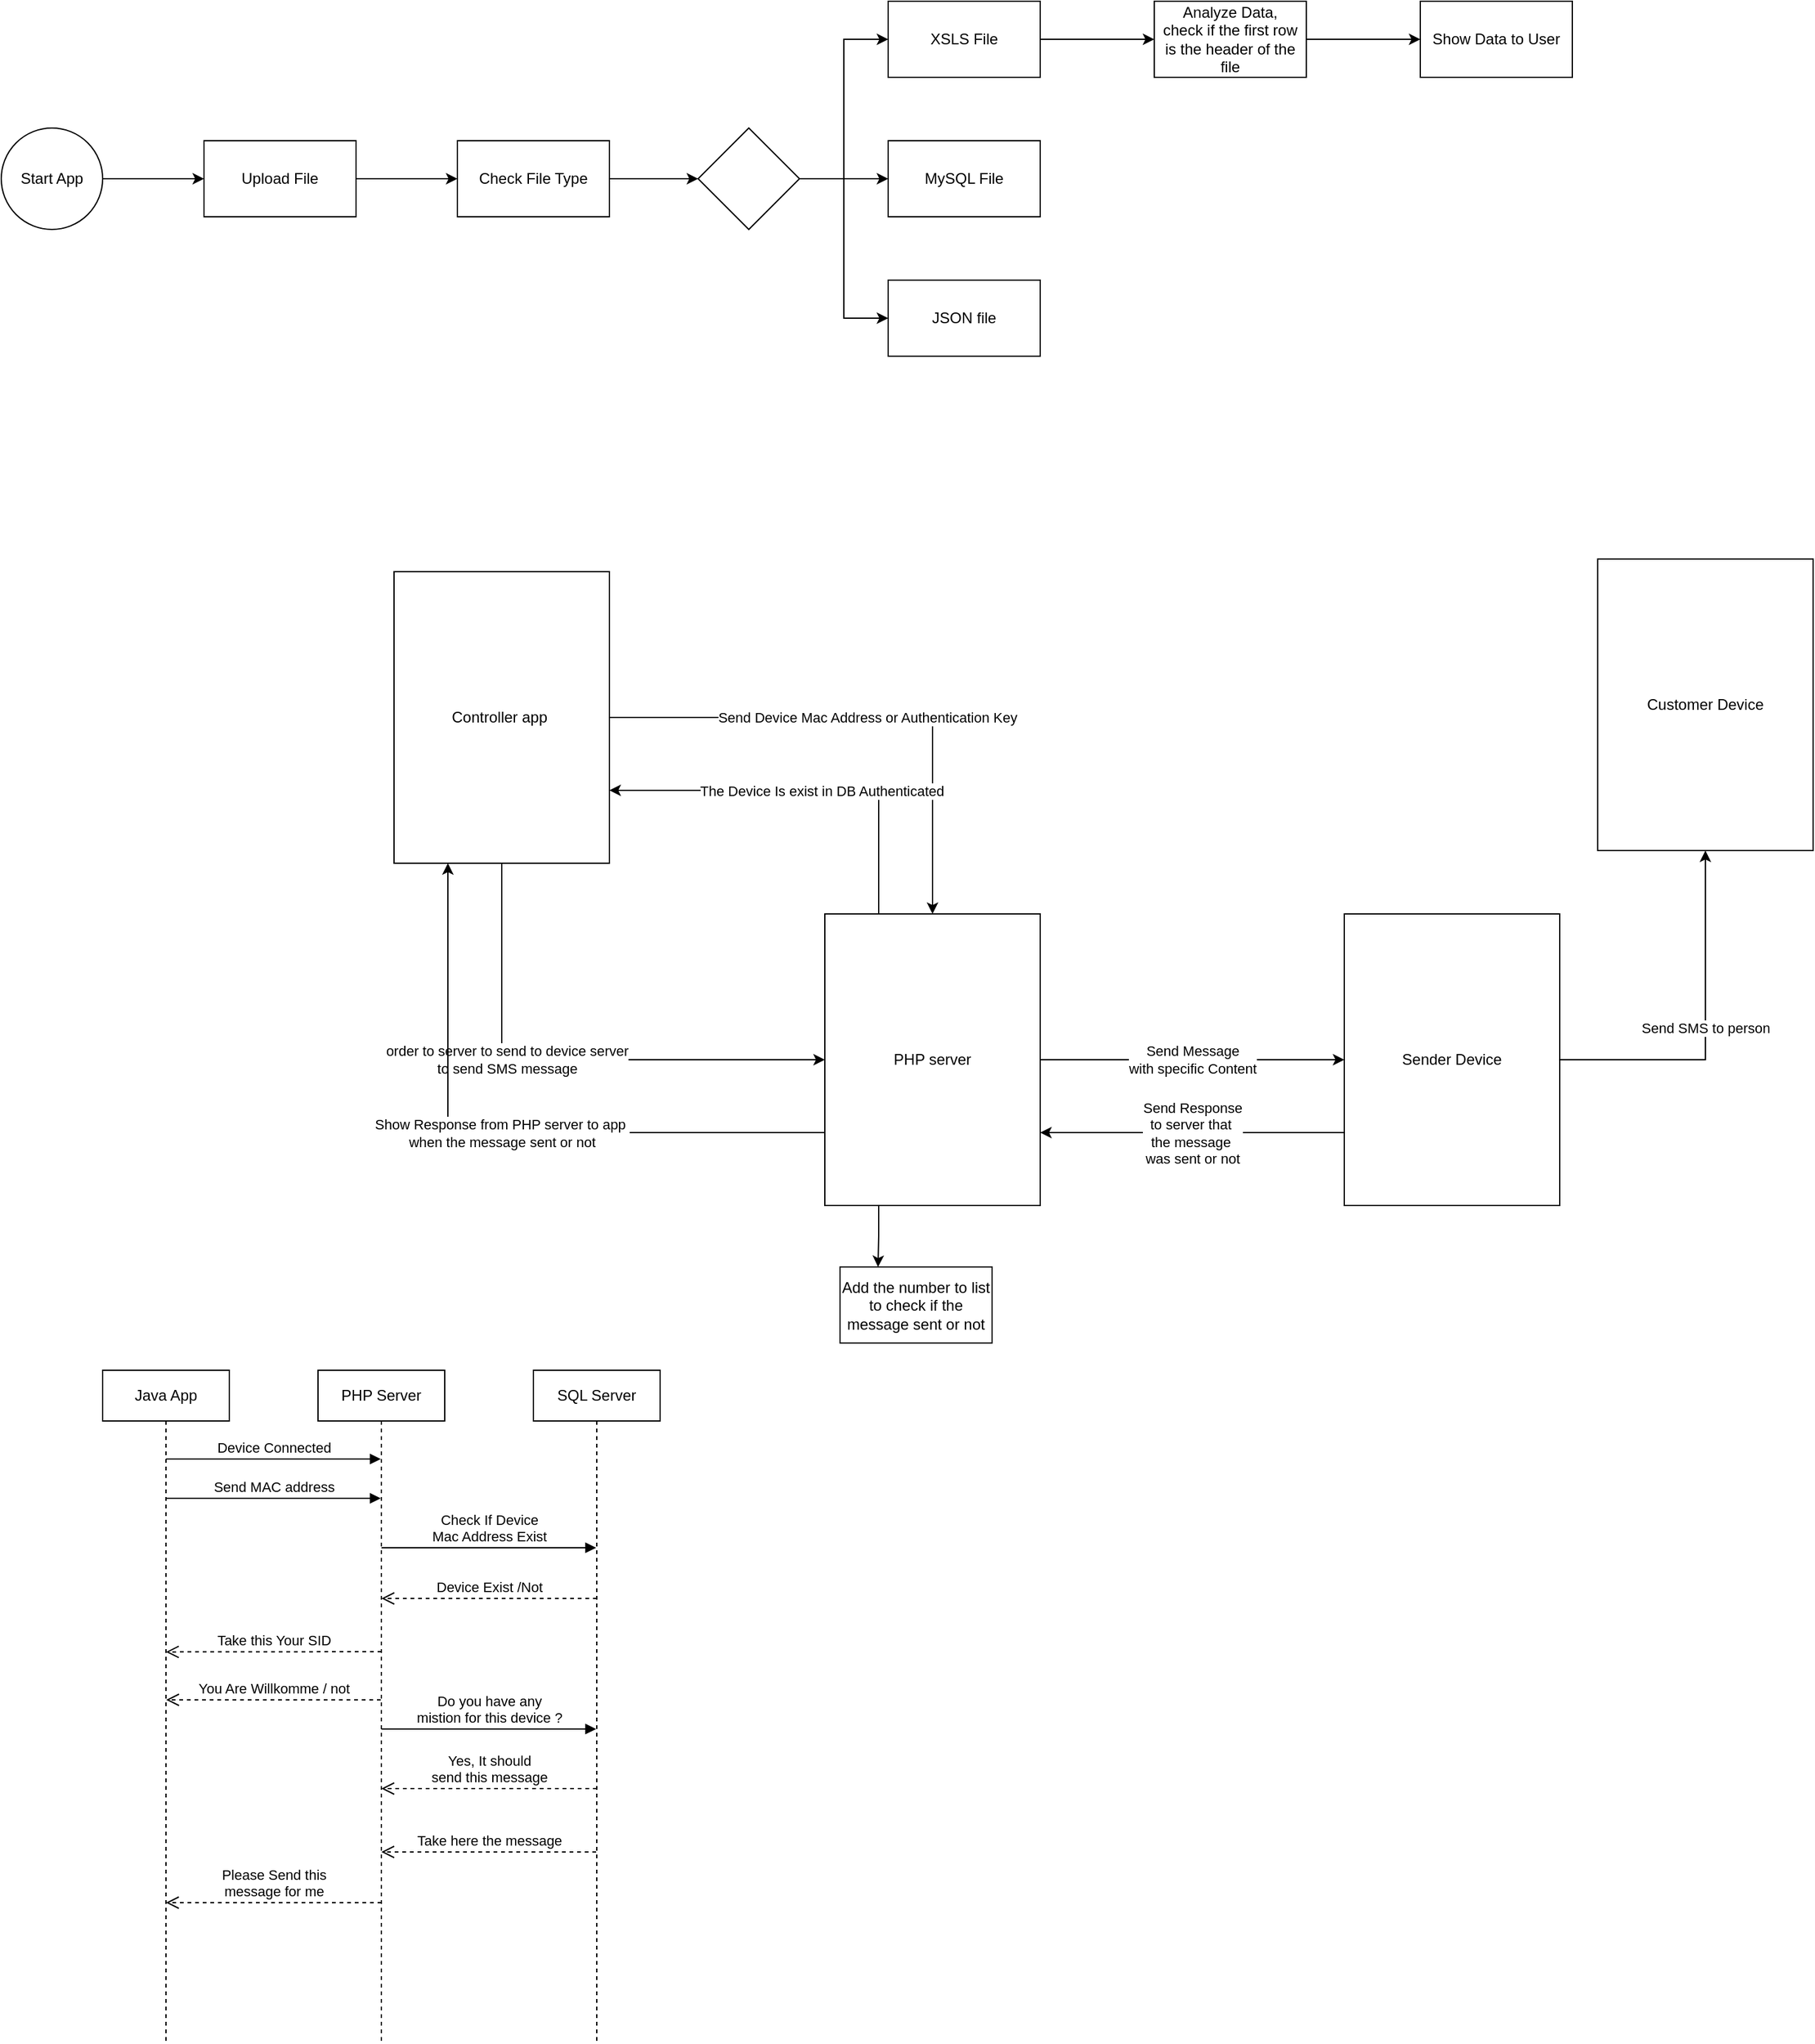 <mxfile version="10.8.6" type="device"><diagram id="ASufVVvdaz6eXOmfWLm8" name="Use Case"><mxGraphModel dx="961" dy="585" grid="1" gridSize="10" guides="1" tooltips="1" connect="1" arrows="1" fold="1" page="1" pageScale="1" pageWidth="1654" pageHeight="1169" math="0" shadow="0"><root><mxCell id="0"/><mxCell id="1" parent="0"/><mxCell id="_RUrbbb4bd1KrCSumFXz-15" style="edgeStyle=orthogonalEdgeStyle;rounded=0;orthogonalLoop=1;jettySize=auto;html=1;exitX=1;exitY=0.5;exitDx=0;exitDy=0;entryX=0;entryY=0.5;entryDx=0;entryDy=0;" parent="1" source="_RUrbbb4bd1KrCSumFXz-2" target="_RUrbbb4bd1KrCSumFXz-3" edge="1"><mxGeometry relative="1" as="geometry"/></mxCell><mxCell id="_RUrbbb4bd1KrCSumFXz-2" value="Start App" style="ellipse;whiteSpace=wrap;html=1;aspect=fixed;" parent="1" vertex="1"><mxGeometry x="90" y="200" width="80" height="80" as="geometry"/></mxCell><mxCell id="_RUrbbb4bd1KrCSumFXz-14" style="edgeStyle=orthogonalEdgeStyle;rounded=0;orthogonalLoop=1;jettySize=auto;html=1;exitX=1;exitY=0.5;exitDx=0;exitDy=0;entryX=0;entryY=0.5;entryDx=0;entryDy=0;" parent="1" source="_RUrbbb4bd1KrCSumFXz-3" target="_RUrbbb4bd1KrCSumFXz-4" edge="1"><mxGeometry relative="1" as="geometry"/></mxCell><mxCell id="_RUrbbb4bd1KrCSumFXz-3" value="Upload File" style="rounded=0;whiteSpace=wrap;html=1;" parent="1" vertex="1"><mxGeometry x="250" y="210" width="120" height="60" as="geometry"/></mxCell><mxCell id="_RUrbbb4bd1KrCSumFXz-16" style="edgeStyle=orthogonalEdgeStyle;rounded=0;orthogonalLoop=1;jettySize=auto;html=1;exitX=1;exitY=0.5;exitDx=0;exitDy=0;entryX=0;entryY=0.5;entryDx=0;entryDy=0;" parent="1" source="_RUrbbb4bd1KrCSumFXz-4" target="_RUrbbb4bd1KrCSumFXz-5" edge="1"><mxGeometry relative="1" as="geometry"/></mxCell><mxCell id="_RUrbbb4bd1KrCSumFXz-4" value="Check File Type" style="rounded=0;whiteSpace=wrap;html=1;" parent="1" vertex="1"><mxGeometry x="450" y="210" width="120" height="60" as="geometry"/></mxCell><mxCell id="_RUrbbb4bd1KrCSumFXz-7" style="edgeStyle=orthogonalEdgeStyle;rounded=0;orthogonalLoop=1;jettySize=auto;html=1;exitX=1;exitY=0.5;exitDx=0;exitDy=0;entryX=0;entryY=0.5;entryDx=0;entryDy=0;" parent="1" source="_RUrbbb4bd1KrCSumFXz-5" target="_RUrbbb4bd1KrCSumFXz-6" edge="1"><mxGeometry relative="1" as="geometry"/></mxCell><mxCell id="_RUrbbb4bd1KrCSumFXz-9" style="edgeStyle=orthogonalEdgeStyle;rounded=0;orthogonalLoop=1;jettySize=auto;html=1;exitX=1;exitY=0.5;exitDx=0;exitDy=0;entryX=0;entryY=0.5;entryDx=0;entryDy=0;" parent="1" source="_RUrbbb4bd1KrCSumFXz-5" target="_RUrbbb4bd1KrCSumFXz-8" edge="1"><mxGeometry relative="1" as="geometry"/></mxCell><mxCell id="_RUrbbb4bd1KrCSumFXz-11" style="edgeStyle=orthogonalEdgeStyle;rounded=0;orthogonalLoop=1;jettySize=auto;html=1;exitX=1;exitY=0.5;exitDx=0;exitDy=0;entryX=0;entryY=0.5;entryDx=0;entryDy=0;" parent="1" source="_RUrbbb4bd1KrCSumFXz-5" target="_RUrbbb4bd1KrCSumFXz-10" edge="1"><mxGeometry relative="1" as="geometry"/></mxCell><mxCell id="_RUrbbb4bd1KrCSumFXz-5" value="" style="rhombus;whiteSpace=wrap;html=1;" parent="1" vertex="1"><mxGeometry x="640" y="200" width="80" height="80" as="geometry"/></mxCell><mxCell id="_RUrbbb4bd1KrCSumFXz-13" style="edgeStyle=orthogonalEdgeStyle;rounded=0;orthogonalLoop=1;jettySize=auto;html=1;exitX=1;exitY=0.5;exitDx=0;exitDy=0;entryX=0;entryY=0.5;entryDx=0;entryDy=0;" parent="1" source="_RUrbbb4bd1KrCSumFXz-6" target="_RUrbbb4bd1KrCSumFXz-12" edge="1"><mxGeometry relative="1" as="geometry"/></mxCell><mxCell id="_RUrbbb4bd1KrCSumFXz-6" value="XSLS File" style="rounded=0;whiteSpace=wrap;html=1;" parent="1" vertex="1"><mxGeometry x="790" y="100" width="120" height="60" as="geometry"/></mxCell><mxCell id="_RUrbbb4bd1KrCSumFXz-8" value="MySQL File" style="rounded=0;whiteSpace=wrap;html=1;" parent="1" vertex="1"><mxGeometry x="790" y="210" width="120" height="60" as="geometry"/></mxCell><mxCell id="_RUrbbb4bd1KrCSumFXz-10" value="JSON file" style="rounded=0;whiteSpace=wrap;html=1;" parent="1" vertex="1"><mxGeometry x="790" y="320" width="120" height="60" as="geometry"/></mxCell><mxCell id="_RUrbbb4bd1KrCSumFXz-18" style="edgeStyle=orthogonalEdgeStyle;rounded=0;orthogonalLoop=1;jettySize=auto;html=1;exitX=1;exitY=0.5;exitDx=0;exitDy=0;entryX=0;entryY=0.5;entryDx=0;entryDy=0;" parent="1" source="_RUrbbb4bd1KrCSumFXz-12" target="_RUrbbb4bd1KrCSumFXz-17" edge="1"><mxGeometry relative="1" as="geometry"/></mxCell><mxCell id="_RUrbbb4bd1KrCSumFXz-12" value="Analyze Data,&lt;br&gt;check if the first row is the header of the file&lt;br&gt;" style="rounded=0;whiteSpace=wrap;html=1;" parent="1" vertex="1"><mxGeometry x="1000" y="100" width="120" height="60" as="geometry"/></mxCell><mxCell id="_RUrbbb4bd1KrCSumFXz-17" value="Show Data to User" style="rounded=0;whiteSpace=wrap;html=1;" parent="1" vertex="1"><mxGeometry x="1210" y="100" width="120" height="60" as="geometry"/></mxCell><mxCell id="Znkc2i9SzdwBzgdv7VXn-1" value="Customer Device" style="rounded=0;whiteSpace=wrap;html=1;" parent="1" vertex="1"><mxGeometry x="1350" y="540" width="170" height="230" as="geometry"/></mxCell><mxCell id="Znkc2i9SzdwBzgdv7VXn-5" value="order to server to send to device server&lt;br&gt;to send SMS message&lt;br&gt;" style="edgeStyle=orthogonalEdgeStyle;rounded=0;orthogonalLoop=1;jettySize=auto;html=1;exitX=0.5;exitY=1;exitDx=0;exitDy=0;entryX=0;entryY=0.5;entryDx=0;entryDy=0;" parent="1" source="Znkc2i9SzdwBzgdv7VXn-2" target="Znkc2i9SzdwBzgdv7VXn-3" edge="1"><mxGeometry x="-0.226" relative="1" as="geometry"><mxPoint as="offset"/></mxGeometry></mxCell><mxCell id="Znkc2i9SzdwBzgdv7VXn-12" value="Send Device Mac Address or Authentication Key&amp;nbsp;" style="edgeStyle=orthogonalEdgeStyle;rounded=0;orthogonalLoop=1;jettySize=auto;html=1;exitX=1;exitY=0.5;exitDx=0;exitDy=0;entryX=0.5;entryY=0;entryDx=0;entryDy=0;" parent="1" source="Znkc2i9SzdwBzgdv7VXn-2" target="Znkc2i9SzdwBzgdv7VXn-3" edge="1"><mxGeometry relative="1" as="geometry"/></mxCell><mxCell id="Znkc2i9SzdwBzgdv7VXn-2" value="Controller app&amp;nbsp;" style="rounded=0;whiteSpace=wrap;html=1;" parent="1" vertex="1"><mxGeometry x="400" y="550" width="170" height="230" as="geometry"/></mxCell><mxCell id="Znkc2i9SzdwBzgdv7VXn-6" value="Send Message&lt;br&gt;with specific Content&lt;br&gt;" style="edgeStyle=orthogonalEdgeStyle;rounded=0;orthogonalLoop=1;jettySize=auto;html=1;exitX=1;exitY=0.5;exitDx=0;exitDy=0;entryX=0;entryY=0.5;entryDx=0;entryDy=0;" parent="1" source="Znkc2i9SzdwBzgdv7VXn-3" target="Znkc2i9SzdwBzgdv7VXn-4" edge="1"><mxGeometry relative="1" as="geometry"/></mxCell><mxCell id="Znkc2i9SzdwBzgdv7VXn-9" value="Show Response from PHP server to app&amp;nbsp;&lt;br&gt;when the message sent or not&lt;br&gt;" style="edgeStyle=orthogonalEdgeStyle;rounded=0;orthogonalLoop=1;jettySize=auto;html=1;exitX=0;exitY=0.75;exitDx=0;exitDy=0;entryX=0.25;entryY=1;entryDx=0;entryDy=0;" parent="1" source="Znkc2i9SzdwBzgdv7VXn-3" target="Znkc2i9SzdwBzgdv7VXn-2" edge="1"><mxGeometry relative="1" as="geometry"/></mxCell><mxCell id="Znkc2i9SzdwBzgdv7VXn-11" style="edgeStyle=orthogonalEdgeStyle;rounded=0;orthogonalLoop=1;jettySize=auto;html=1;exitX=0.25;exitY=1;exitDx=0;exitDy=0;entryX=0.25;entryY=0;entryDx=0;entryDy=0;" parent="1" source="Znkc2i9SzdwBzgdv7VXn-3" target="Znkc2i9SzdwBzgdv7VXn-10" edge="1"><mxGeometry relative="1" as="geometry"/></mxCell><mxCell id="Znkc2i9SzdwBzgdv7VXn-13" value="The Device Is exist in DB Authenticated&amp;nbsp;" style="edgeStyle=orthogonalEdgeStyle;rounded=0;orthogonalLoop=1;jettySize=auto;html=1;exitX=0.25;exitY=0;exitDx=0;exitDy=0;entryX=1;entryY=0.75;entryDx=0;entryDy=0;" parent="1" source="Znkc2i9SzdwBzgdv7VXn-3" target="Znkc2i9SzdwBzgdv7VXn-2" edge="1"><mxGeometry x="0.025" y="-18" relative="1" as="geometry"><mxPoint x="18" y="18" as="offset"/></mxGeometry></mxCell><mxCell id="Znkc2i9SzdwBzgdv7VXn-3" value="PHP server" style="rounded=0;whiteSpace=wrap;html=1;" parent="1" vertex="1"><mxGeometry x="740" y="820" width="170" height="230" as="geometry"/></mxCell><mxCell id="Znkc2i9SzdwBzgdv7VXn-7" value="Send SMS to person" style="edgeStyle=orthogonalEdgeStyle;rounded=0;orthogonalLoop=1;jettySize=auto;html=1;exitX=1;exitY=0.5;exitDx=0;exitDy=0;entryX=0.5;entryY=1;entryDx=0;entryDy=0;" parent="1" source="Znkc2i9SzdwBzgdv7VXn-4" target="Znkc2i9SzdwBzgdv7VXn-1" edge="1"><mxGeometry relative="1" as="geometry"/></mxCell><mxCell id="Znkc2i9SzdwBzgdv7VXn-8" value="Send Response&lt;br&gt;to server that&amp;nbsp;&lt;br&gt;the message&amp;nbsp;&lt;br&gt;was sent or not&lt;br&gt;" style="edgeStyle=orthogonalEdgeStyle;rounded=0;orthogonalLoop=1;jettySize=auto;html=1;exitX=0;exitY=0.75;exitDx=0;exitDy=0;entryX=1;entryY=0.75;entryDx=0;entryDy=0;" parent="1" source="Znkc2i9SzdwBzgdv7VXn-4" target="Znkc2i9SzdwBzgdv7VXn-3" edge="1"><mxGeometry relative="1" as="geometry"/></mxCell><mxCell id="Znkc2i9SzdwBzgdv7VXn-4" value="Sender Device" style="rounded=0;whiteSpace=wrap;html=1;" parent="1" vertex="1"><mxGeometry x="1150" y="820" width="170" height="230" as="geometry"/></mxCell><mxCell id="Znkc2i9SzdwBzgdv7VXn-10" value="Add the number to list to check if the message sent or not" style="rounded=0;whiteSpace=wrap;html=1;" parent="1" vertex="1"><mxGeometry x="752" y="1098.5" width="120" height="60" as="geometry"/></mxCell><mxCell id="Znkc2i9SzdwBzgdv7VXn-20" value="PHP Server" style="shape=umlLifeline;perimeter=lifelinePerimeter;whiteSpace=wrap;html=1;container=1;collapsible=0;recursiveResize=0;outlineConnect=0;" parent="1" vertex="1"><mxGeometry x="340" y="1180" width="100" height="530" as="geometry"/></mxCell><mxCell id="Znkc2i9SzdwBzgdv7VXn-31" value="Do you have any&lt;br&gt;mistion for this device ?" style="html=1;verticalAlign=bottom;endArrow=block;" parent="Znkc2i9SzdwBzgdv7VXn-20" edge="1"><mxGeometry width="80" relative="1" as="geometry"><mxPoint x="50" y="283" as="sourcePoint"/><mxPoint x="219.5" y="283" as="targetPoint"/></mxGeometry></mxCell><mxCell id="Znkc2i9SzdwBzgdv7VXn-33" value="Take here the message" style="html=1;verticalAlign=bottom;endArrow=open;dashed=1;endSize=8;" parent="Znkc2i9SzdwBzgdv7VXn-20" edge="1"><mxGeometry relative="1" as="geometry"><mxPoint x="219.5" y="380" as="sourcePoint"/><mxPoint x="50" y="380" as="targetPoint"/></mxGeometry></mxCell><mxCell id="Znkc2i9SzdwBzgdv7VXn-21" value="Java App" style="shape=umlLifeline;perimeter=lifelinePerimeter;whiteSpace=wrap;html=1;container=1;collapsible=0;recursiveResize=0;outlineConnect=0;" parent="1" vertex="1"><mxGeometry x="170" y="1180" width="100" height="530" as="geometry"/></mxCell><mxCell id="Znkc2i9SzdwBzgdv7VXn-23" value="Device Connected" style="html=1;verticalAlign=bottom;endArrow=block;" parent="1" edge="1"><mxGeometry width="80" relative="1" as="geometry"><mxPoint x="220.1" y="1250" as="sourcePoint"/><mxPoint x="389.5" y="1250" as="targetPoint"/></mxGeometry></mxCell><mxCell id="Znkc2i9SzdwBzgdv7VXn-25" value="Send MAC address" style="html=1;verticalAlign=bottom;endArrow=block;" parent="1" edge="1"><mxGeometry width="80" relative="1" as="geometry"><mxPoint x="220.1" y="1281" as="sourcePoint"/><mxPoint x="389.5" y="1281" as="targetPoint"/></mxGeometry></mxCell><mxCell id="Znkc2i9SzdwBzgdv7VXn-26" value="SQL Server" style="shape=umlLifeline;perimeter=lifelinePerimeter;whiteSpace=wrap;html=1;container=1;collapsible=0;recursiveResize=0;outlineConnect=0;" parent="1" vertex="1"><mxGeometry x="510" y="1180" width="100" height="530" as="geometry"/></mxCell><mxCell id="Znkc2i9SzdwBzgdv7VXn-27" value="Check If Device &lt;br&gt;Mac Address Exist" style="html=1;verticalAlign=bottom;endArrow=block;" parent="1" edge="1"><mxGeometry width="80" relative="1" as="geometry"><mxPoint x="390.1" y="1320" as="sourcePoint"/><mxPoint x="559.5" y="1320" as="targetPoint"/></mxGeometry></mxCell><mxCell id="Znkc2i9SzdwBzgdv7VXn-28" value="Device Exist /Not" style="html=1;verticalAlign=bottom;endArrow=open;dashed=1;endSize=8;" parent="1" edge="1"><mxGeometry relative="1" as="geometry"><mxPoint x="560" y="1360" as="sourcePoint"/><mxPoint x="390.1" y="1360" as="targetPoint"/></mxGeometry></mxCell><mxCell id="Znkc2i9SzdwBzgdv7VXn-29" value="You Are Willkomme / not" style="html=1;verticalAlign=bottom;endArrow=open;dashed=1;endSize=8;" parent="1" edge="1"><mxGeometry relative="1" as="geometry"><mxPoint x="389.5" y="1440" as="sourcePoint"/><mxPoint x="220.167" y="1440" as="targetPoint"/><mxPoint as="offset"/></mxGeometry></mxCell><mxCell id="Znkc2i9SzdwBzgdv7VXn-32" value="Yes, It should &lt;br&gt;send this message" style="html=1;verticalAlign=bottom;endArrow=open;dashed=1;endSize=8;" parent="1" edge="1"><mxGeometry relative="1" as="geometry"><mxPoint x="560" y="1510" as="sourcePoint"/><mxPoint x="390.024" y="1510" as="targetPoint"/></mxGeometry></mxCell><mxCell id="Znkc2i9SzdwBzgdv7VXn-34" value="Please Send this&lt;br&gt;message for me" style="html=1;verticalAlign=bottom;endArrow=open;dashed=1;endSize=8;" parent="1" edge="1"><mxGeometry relative="1" as="geometry"><mxPoint x="390" y="1600" as="sourcePoint"/><mxPoint x="220.024" y="1600" as="targetPoint"/></mxGeometry></mxCell><mxCell id="fYYqWP2QGZDl8Q16M0Ry-3" value="Take this Your SID" style="html=1;verticalAlign=bottom;endArrow=open;dashed=1;endSize=8;entryX=0.5;entryY=0.34;entryDx=0;entryDy=0;entryPerimeter=0;" edge="1" parent="1"><mxGeometry relative="1" as="geometry"><mxPoint x="390" y="1402" as="sourcePoint"/><mxPoint x="220" y="1402.2" as="targetPoint"/></mxGeometry></mxCell></root></mxGraphModel></diagram><diagram id="go63LyLVRRMtjo9tdKEn" name="Index Page"><mxGraphModel dx="1394" dy="848" grid="1" gridSize="10" guides="1" tooltips="1" connect="1" arrows="1" fold="1" page="1" pageScale="1" pageWidth="1654" pageHeight="1169" math="0" shadow="0"><root><mxCell id="ngrL1QPeQWuH7NWX2jGg-0"/><mxCell id="ngrL1QPeQWuH7NWX2jGg-1" parent="ngrL1QPeQWuH7NWX2jGg-0"/><mxCell id="ngrL1QPeQWuH7NWX2jGg-2" value="" style="rounded=0;whiteSpace=wrap;html=1;fillColor=#fff2cc;strokeColor=#d6b656;movable=0;resizable=0;rotatable=0;deletable=0;editable=0;connectable=0;" parent="ngrL1QPeQWuH7NWX2jGg-1" vertex="1"><mxGeometry x="20" y="20" width="1610" height="1120" as="geometry"/></mxCell><mxCell id="ngrL1QPeQWuH7NWX2jGg-3" value="" style="rounded=0;whiteSpace=wrap;html=1;fillColor=#f5f5f5;strokeColor=#666666;fontColor=#333333;movable=0;resizable=0;rotatable=0;deletable=0;editable=0;connectable=0;" parent="ngrL1QPeQWuH7NWX2jGg-1" vertex="1"><mxGeometry x="20" y="20" width="1610" height="40" as="geometry"/></mxCell><mxCell id="ngrL1QPeQWuH7NWX2jGg-4" value="" style="rounded=0;whiteSpace=wrap;html=1;fillColor=#f5f5f5;strokeColor=#666666;fontColor=#333333;movable=0;resizable=0;rotatable=0;deletable=0;editable=0;connectable=0;" parent="ngrL1QPeQWuH7NWX2jGg-1" vertex="1"><mxGeometry x="20" y="1100" width="1610" height="40" as="geometry"/></mxCell><mxCell id="ngrL1QPeQWuH7NWX2jGg-5" value="" style="rounded=1;whiteSpace=wrap;html=1;fillColor=#dae8fc;strokeColor=#6c8ebf;" parent="ngrL1QPeQWuH7NWX2jGg-1" vertex="1"><mxGeometry x="40" y="80" width="1570" height="200" as="geometry"/></mxCell><mxCell id="ngrL1QPeQWuH7NWX2jGg-6" value="Upload New File" style="rounded=1;whiteSpace=wrap;html=1;" parent="ngrL1QPeQWuH7NWX2jGg-1" vertex="1"><mxGeometry x="765" y="150" width="120" height="60" as="geometry"/></mxCell><mxCell id="tkeE3fCDmmtyKSfeS0cZ-0" value="&lt;table border=&quot;1&quot; width=&quot;100%&quot; height=&quot;100%&quot; cellpadding=&quot;4&quot; style=&quot;width:100%;height:100%;border-collapse:collapse;&quot;&gt;&lt;tr style=&quot;background-color:#A7C942;color:#ffffff;border:1px solid #98bf21;&quot;&gt;&lt;th align=&quot;left&quot;&gt;Title 1&lt;/th&gt;&lt;th align=&quot;left&quot;&gt;Title 2&lt;/th&gt;&lt;th align=&quot;left&quot;&gt;Title 3&lt;/th&gt;&lt;/tr&gt;&lt;tr style=&quot;border:1px solid #98bf21;&quot;&gt;&lt;td&gt;Value 1&lt;/td&gt;&lt;td&gt;Value 2&lt;/td&gt;&lt;td&gt;Value 3&lt;/td&gt;&lt;/tr&gt;&lt;tr style=&quot;background-color:#EAF2D3;border:1px solid #98bf21;&quot;&gt;&lt;td&gt;Value 4&lt;/td&gt;&lt;td&gt;Value 5&lt;/td&gt;&lt;td&gt;Value 6&lt;/td&gt;&lt;/tr&gt;&lt;tr style=&quot;border:1px solid #98bf21;&quot;&gt;&lt;td&gt;Value 7&lt;/td&gt;&lt;td&gt;Value 8&lt;/td&gt;&lt;td&gt;Value 9&lt;/td&gt;&lt;/tr&gt;&lt;tr style=&quot;background-color:#EAF2D3;border:1px solid #98bf21;&quot;&gt;&lt;td&gt;Value 10&lt;/td&gt;&lt;td&gt;Value 11&lt;/td&gt;&lt;td&gt;Value 12&lt;/td&gt;&lt;/tr&gt;&lt;/table&gt;" style="text;html=1;strokeColor=#c0c0c0;fillColor=#ffffff;overflow=fill;rounded=0;" parent="ngrL1QPeQWuH7NWX2jGg-1" vertex="1"><mxGeometry x="40" y="360" width="1570" height="720" as="geometry"/></mxCell><mxCell id="WPRy36dXIBpLyq_b3Im9-0" value="Search by&amp;nbsp;&lt;span&gt;Auftr.-Nr&lt;/span&gt;" style="rounded=1;whiteSpace=wrap;html=1;" vertex="1" parent="ngrL1QPeQWuH7NWX2jGg-1"><mxGeometry x="40" y="300" width="210" height="30" as="geometry"/></mxCell><mxCell id="WPRy36dXIBpLyq_b3Im9-1" value="Search by&amp;nbsp;&lt;span&gt;Kundenname&lt;/span&gt;" style="rounded=1;whiteSpace=wrap;html=1;" vertex="1" parent="ngrL1QPeQWuH7NWX2jGg-1"><mxGeometry x="280" y="300" width="210" height="30" as="geometry"/></mxCell><mxCell id="WPRy36dXIBpLyq_b3Im9-2" value="Search by&amp;nbsp;&lt;span&gt;Zählernummer&lt;/span&gt;" style="rounded=1;whiteSpace=wrap;html=1;" vertex="1" parent="ngrL1QPeQWuH7NWX2jGg-1"><mxGeometry x="520" y="300" width="210" height="30" as="geometry"/></mxCell><mxCell id="WPRy36dXIBpLyq_b3Im9-5" value="Search by Tarif/Produkt" style="rounded=1;whiteSpace=wrap;html=1;" vertex="1" parent="ngrL1QPeQWuH7NWX2jGg-1"><mxGeometry x="750" y="300" width="210" height="30" as="geometry"/></mxCell></root></mxGraphModel></diagram><diagram id="9kgcZZTW1r_yskc7ac5E" name="Add Customer Info Modal"><mxGraphModel dx="1394" dy="848" grid="1" gridSize="10" guides="1" tooltips="1" connect="1" arrows="1" fold="1" page="1" pageScale="1" pageWidth="1654" pageHeight="1169" math="0" shadow="0"><root><mxCell id="WCjwA1qez48GvpSE3jKw-0"/><mxCell id="WCjwA1qez48GvpSE3jKw-1" parent="WCjwA1qez48GvpSE3jKw-0"/><mxCell id="9E9M6tPjhe5THMQsDtrz-0" value="" style="rounded=0;whiteSpace=wrap;html=1;fillColor=#fff2cc;strokeColor=#d6b656;movable=0;resizable=0;rotatable=0;deletable=0;editable=0;connectable=0;" parent="WCjwA1qez48GvpSE3jKw-1" vertex="1"><mxGeometry x="20" y="20" width="1610" height="1120" as="geometry"/></mxCell><mxCell id="9E9M6tPjhe5THMQsDtrz-1" value="" style="rounded=0;whiteSpace=wrap;html=1;fillColor=#f5f5f5;strokeColor=#666666;fontColor=#333333;movable=0;resizable=0;rotatable=0;deletable=0;editable=0;connectable=0;" parent="WCjwA1qez48GvpSE3jKw-1" vertex="1"><mxGeometry x="20" y="20" width="1610" height="40" as="geometry"/></mxCell><mxCell id="9E9M6tPjhe5THMQsDtrz-2" value="" style="rounded=0;whiteSpace=wrap;html=1;fillColor=#f5f5f5;strokeColor=#666666;fontColor=#333333;movable=0;resizable=0;rotatable=0;deletable=0;editable=0;connectable=0;" parent="WCjwA1qez48GvpSE3jKw-1" vertex="1"><mxGeometry x="20" y="1100" width="1610" height="40" as="geometry"/></mxCell><mxCell id="9E9M6tPjhe5THMQsDtrz-3" value="" style="rounded=1;whiteSpace=wrap;html=1;arcSize=0;" parent="WCjwA1qez48GvpSE3jKw-1" vertex="1"><mxGeometry x="120" y="227" width="1412" height="706" as="geometry"/></mxCell><mxCell id="9E9M6tPjhe5THMQsDtrz-4" value="" style="rounded=1;whiteSpace=wrap;html=1;arcSize=0;fillColor=#f5f5f5;strokeColor=#666666;fontColor=#333333;" parent="WCjwA1qez48GvpSE3jKw-1" vertex="1"><mxGeometry x="120" y="227" width="1410" height="63" as="geometry"/></mxCell><mxCell id="9E9M6tPjhe5THMQsDtrz-5" value="Add Customer Infos" style="text;strokeColor=none;fillColor=none;html=1;fontSize=24;fontStyle=1;verticalAlign=middle;align=center;" parent="WCjwA1qez48GvpSE3jKw-1" vertex="1"><mxGeometry x="130" y="239" width="270" height="40" as="geometry"/></mxCell><mxCell id="9E9M6tPjhe5THMQsDtrz-6" value="" style="rounded=1;whiteSpace=wrap;html=1;arcSize=0;fillColor=#f5f5f5;strokeColor=#666666;fontColor=#333333;" parent="WCjwA1qez48GvpSE3jKw-1" vertex="1"><mxGeometry x="120" y="870" width="1410" height="63" as="geometry"/></mxCell><mxCell id="9E9M6tPjhe5THMQsDtrz-7" value="DONE" style="rounded=1;whiteSpace=wrap;html=1;fillColor=#d5e8d4;strokeColor=#82b366;" parent="WCjwA1qez48GvpSE3jKw-1" vertex="1"><mxGeometry x="1430" y="881.5" width="80" height="40" as="geometry"/></mxCell><mxCell id="ZbLffNbxLjf1Wj3Rp3PR-0" value="Language" style="text;html=1;resizable=0;points=[];autosize=1;align=left;verticalAlign=top;spacingTop=-4;" parent="WCjwA1qez48GvpSE3jKw-1" vertex="1"><mxGeometry x="190" y="360" width="70" height="20" as="geometry"/></mxCell></root></mxGraphModel></diagram></mxfile>